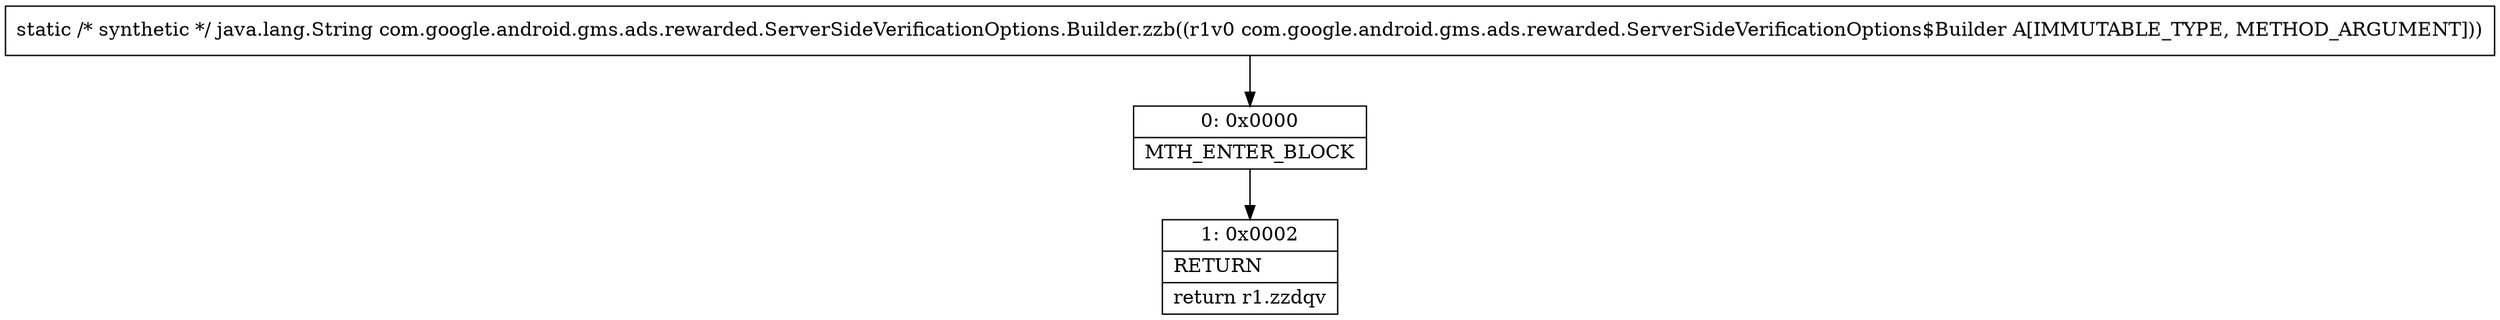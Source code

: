 digraph "CFG forcom.google.android.gms.ads.rewarded.ServerSideVerificationOptions.Builder.zzb(Lcom\/google\/android\/gms\/ads\/rewarded\/ServerSideVerificationOptions$Builder;)Ljava\/lang\/String;" {
Node_0 [shape=record,label="{0\:\ 0x0000|MTH_ENTER_BLOCK\l}"];
Node_1 [shape=record,label="{1\:\ 0x0002|RETURN\l|return r1.zzdqv\l}"];
MethodNode[shape=record,label="{static \/* synthetic *\/ java.lang.String com.google.android.gms.ads.rewarded.ServerSideVerificationOptions.Builder.zzb((r1v0 com.google.android.gms.ads.rewarded.ServerSideVerificationOptions$Builder A[IMMUTABLE_TYPE, METHOD_ARGUMENT])) }"];
MethodNode -> Node_0;
Node_0 -> Node_1;
}

